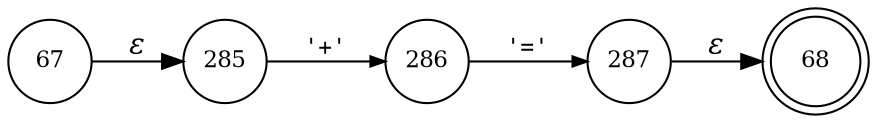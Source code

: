 digraph ATN {
rankdir=LR;
s68[fontsize=11, label="68", shape=doublecircle, fixedsize=true, width=.6];
s67[fontsize=11,label="67", shape=circle, fixedsize=true, width=.55, peripheries=1];
s285[fontsize=11,label="285", shape=circle, fixedsize=true, width=.55, peripheries=1];
s286[fontsize=11,label="286", shape=circle, fixedsize=true, width=.55, peripheries=1];
s287[fontsize=11,label="287", shape=circle, fixedsize=true, width=.55, peripheries=1];
s67 -> s285 [fontname="Times-Italic", label="&epsilon;"];
s285 -> s286 [fontsize=11, fontname="Courier", arrowsize=.7, label = "'+'", arrowhead = normal];
s286 -> s287 [fontsize=11, fontname="Courier", arrowsize=.7, label = "'='", arrowhead = normal];
s287 -> s68 [fontname="Times-Italic", label="&epsilon;"];
}